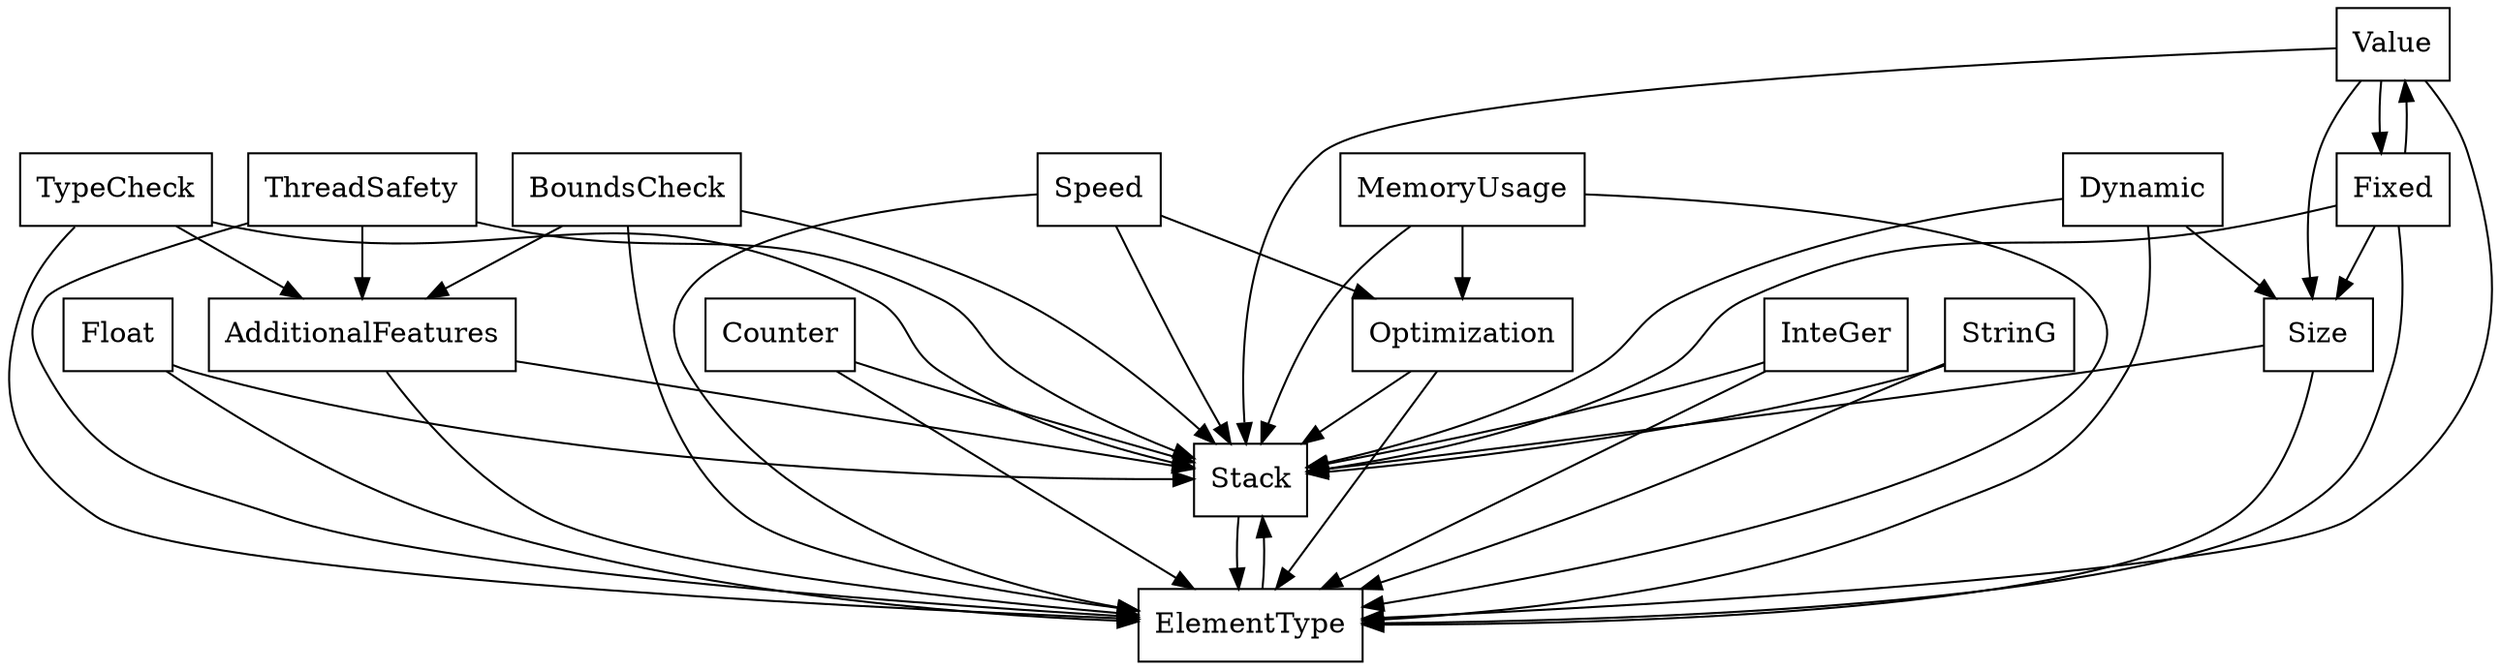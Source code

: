 digraph{
graph [rankdir=TB];
node [shape=box];
edge [arrowhead=normal];
0[label="Stack",]
1[label="Float",]
2[label="Value",]
3[label="ElementType",]
4[label="Counter",]
5[label="TypeCheck",]
6[label="InteGer",]
7[label="ThreadSafety",]
8[label="Speed",]
9[label="MemoryUsage",]
10[label="StrinG",]
11[label="BoundsCheck",]
12[label="Dynamic",]
13[label="Fixed",]
14[label="Optimization",]
15[label="Size",]
16[label="AdditionalFeatures",]
0->3[label="",]
1->0[label="",]
1->3[label="",]
2->0[label="",]
2->3[label="",]
2->13[label="",]
2->15[label="",]
3->0[label="",]
4->0[label="",]
4->3[label="",]
5->0[label="",]
5->3[label="",]
5->16[label="",]
6->0[label="",]
6->3[label="",]
7->0[label="",]
7->3[label="",]
7->16[label="",]
8->0[label="",]
8->3[label="",]
8->14[label="",]
9->0[label="",]
9->3[label="",]
9->14[label="",]
10->0[label="",]
10->3[label="",]
11->0[label="",]
11->3[label="",]
11->16[label="",]
12->0[label="",]
12->3[label="",]
12->15[label="",]
13->0[label="",]
13->2[label="",]
13->3[label="",]
13->15[label="",]
14->0[label="",]
14->3[label="",]
15->0[label="",]
15->3[label="",]
16->0[label="",]
16->3[label="",]
}
